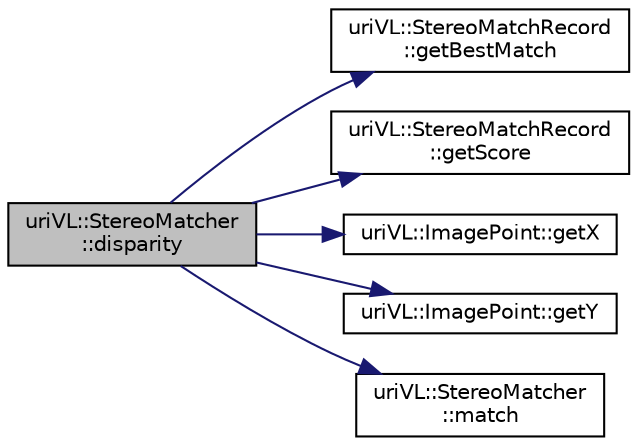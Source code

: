 digraph "uriVL::StereoMatcher::disparity"
{
  edge [fontname="Helvetica",fontsize="10",labelfontname="Helvetica",labelfontsize="10"];
  node [fontname="Helvetica",fontsize="10",shape=record];
  rankdir="LR";
  Node1 [label="uriVL::StereoMatcher\l::disparity",height=0.2,width=0.4,color="black", fillcolor="grey75", style="filled", fontcolor="black"];
  Node1 -> Node2 [color="midnightblue",fontsize="10",style="solid",fontname="Helvetica"];
  Node2 [label="uriVL::StereoMatchRecord\l::getBestMatch",height=0.2,width=0.4,color="black", fillcolor="white", style="filled",URL="$classuriVL_1_1StereoMatchRecord.html#adc300c4bf267599883cbd027e477b0df",tooltip="Returns the location of the best match. "];
  Node1 -> Node3 [color="midnightblue",fontsize="10",style="solid",fontname="Helvetica"];
  Node3 [label="uriVL::StereoMatchRecord\l::getScore",height=0.2,width=0.4,color="black", fillcolor="white", style="filled",URL="$classuriVL_1_1StereoMatchRecord.html#a5e432fb8a3c82f3f937c591f575145d2",tooltip="Returns the score of the best match found. "];
  Node1 -> Node4 [color="midnightblue",fontsize="10",style="solid",fontname="Helvetica"];
  Node4 [label="uriVL::ImagePoint::getX",height=0.2,width=0.4,color="black", fillcolor="white", style="filled",URL="$classuriVL_1_1ImagePoint.html#a4845eb34e164c8dffd9b366cf61f3f5b",tooltip="Returns the point&#39;s x coordinate. "];
  Node1 -> Node5 [color="midnightblue",fontsize="10",style="solid",fontname="Helvetica"];
  Node5 [label="uriVL::ImagePoint::getY",height=0.2,width=0.4,color="black", fillcolor="white", style="filled",URL="$classuriVL_1_1ImagePoint.html#a4edda1ad5b1f3b39db3ac200dfddf016",tooltip="Returns the point&#39;s y coordinate. "];
  Node1 -> Node6 [color="midnightblue",fontsize="10",style="solid",fontname="Helvetica"];
  Node6 [label="uriVL::StereoMatcher\l::match",height=0.2,width=0.4,color="black", fillcolor="white", style="filled",URL="$classuriVL_1_1StereoMatcher.html#abcf923063b2fde7cca0a5a3e182eb188",tooltip="Computes the stereo match for the point indicated. "];
}
